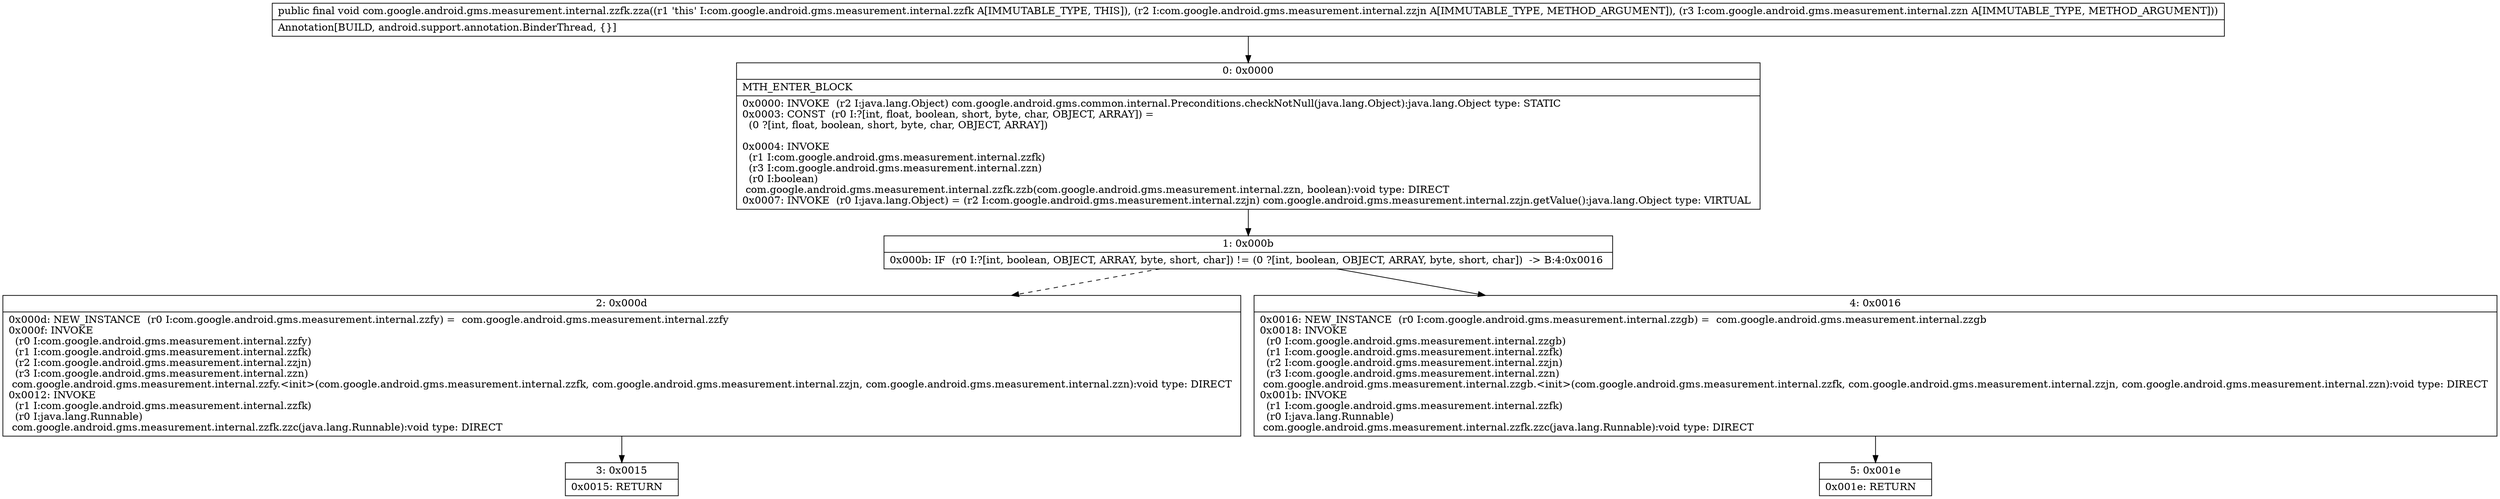digraph "CFG forcom.google.android.gms.measurement.internal.zzfk.zza(Lcom\/google\/android\/gms\/measurement\/internal\/zzjn;Lcom\/google\/android\/gms\/measurement\/internal\/zzn;)V" {
Node_0 [shape=record,label="{0\:\ 0x0000|MTH_ENTER_BLOCK\l|0x0000: INVOKE  (r2 I:java.lang.Object) com.google.android.gms.common.internal.Preconditions.checkNotNull(java.lang.Object):java.lang.Object type: STATIC \l0x0003: CONST  (r0 I:?[int, float, boolean, short, byte, char, OBJECT, ARRAY]) = \l  (0 ?[int, float, boolean, short, byte, char, OBJECT, ARRAY])\l \l0x0004: INVOKE  \l  (r1 I:com.google.android.gms.measurement.internal.zzfk)\l  (r3 I:com.google.android.gms.measurement.internal.zzn)\l  (r0 I:boolean)\l com.google.android.gms.measurement.internal.zzfk.zzb(com.google.android.gms.measurement.internal.zzn, boolean):void type: DIRECT \l0x0007: INVOKE  (r0 I:java.lang.Object) = (r2 I:com.google.android.gms.measurement.internal.zzjn) com.google.android.gms.measurement.internal.zzjn.getValue():java.lang.Object type: VIRTUAL \l}"];
Node_1 [shape=record,label="{1\:\ 0x000b|0x000b: IF  (r0 I:?[int, boolean, OBJECT, ARRAY, byte, short, char]) != (0 ?[int, boolean, OBJECT, ARRAY, byte, short, char])  \-\> B:4:0x0016 \l}"];
Node_2 [shape=record,label="{2\:\ 0x000d|0x000d: NEW_INSTANCE  (r0 I:com.google.android.gms.measurement.internal.zzfy) =  com.google.android.gms.measurement.internal.zzfy \l0x000f: INVOKE  \l  (r0 I:com.google.android.gms.measurement.internal.zzfy)\l  (r1 I:com.google.android.gms.measurement.internal.zzfk)\l  (r2 I:com.google.android.gms.measurement.internal.zzjn)\l  (r3 I:com.google.android.gms.measurement.internal.zzn)\l com.google.android.gms.measurement.internal.zzfy.\<init\>(com.google.android.gms.measurement.internal.zzfk, com.google.android.gms.measurement.internal.zzjn, com.google.android.gms.measurement.internal.zzn):void type: DIRECT \l0x0012: INVOKE  \l  (r1 I:com.google.android.gms.measurement.internal.zzfk)\l  (r0 I:java.lang.Runnable)\l com.google.android.gms.measurement.internal.zzfk.zzc(java.lang.Runnable):void type: DIRECT \l}"];
Node_3 [shape=record,label="{3\:\ 0x0015|0x0015: RETURN   \l}"];
Node_4 [shape=record,label="{4\:\ 0x0016|0x0016: NEW_INSTANCE  (r0 I:com.google.android.gms.measurement.internal.zzgb) =  com.google.android.gms.measurement.internal.zzgb \l0x0018: INVOKE  \l  (r0 I:com.google.android.gms.measurement.internal.zzgb)\l  (r1 I:com.google.android.gms.measurement.internal.zzfk)\l  (r2 I:com.google.android.gms.measurement.internal.zzjn)\l  (r3 I:com.google.android.gms.measurement.internal.zzn)\l com.google.android.gms.measurement.internal.zzgb.\<init\>(com.google.android.gms.measurement.internal.zzfk, com.google.android.gms.measurement.internal.zzjn, com.google.android.gms.measurement.internal.zzn):void type: DIRECT \l0x001b: INVOKE  \l  (r1 I:com.google.android.gms.measurement.internal.zzfk)\l  (r0 I:java.lang.Runnable)\l com.google.android.gms.measurement.internal.zzfk.zzc(java.lang.Runnable):void type: DIRECT \l}"];
Node_5 [shape=record,label="{5\:\ 0x001e|0x001e: RETURN   \l}"];
MethodNode[shape=record,label="{public final void com.google.android.gms.measurement.internal.zzfk.zza((r1 'this' I:com.google.android.gms.measurement.internal.zzfk A[IMMUTABLE_TYPE, THIS]), (r2 I:com.google.android.gms.measurement.internal.zzjn A[IMMUTABLE_TYPE, METHOD_ARGUMENT]), (r3 I:com.google.android.gms.measurement.internal.zzn A[IMMUTABLE_TYPE, METHOD_ARGUMENT]))  | Annotation[BUILD, android.support.annotation.BinderThread, \{\}]\l}"];
MethodNode -> Node_0;
Node_0 -> Node_1;
Node_1 -> Node_2[style=dashed];
Node_1 -> Node_4;
Node_2 -> Node_3;
Node_4 -> Node_5;
}

